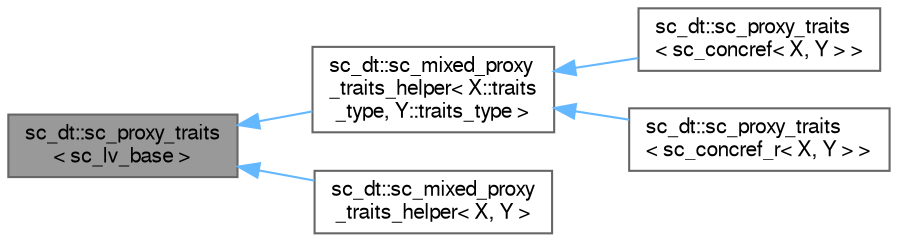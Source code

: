 digraph "sc_dt::sc_proxy_traits&lt; sc_lv_base &gt;"
{
 // LATEX_PDF_SIZE
  bgcolor="transparent";
  edge [fontname=FreeSans,fontsize=10,labelfontname=FreeSans,labelfontsize=10];
  node [fontname=FreeSans,fontsize=10,shape=box,height=0.2,width=0.4];
  rankdir="LR";
  Node1 [id="Node000001",label="sc_dt::sc_proxy_traits\l\< sc_lv_base \>",height=0.2,width=0.4,color="gray40", fillcolor="grey60", style="filled", fontcolor="black",tooltip=" "];
  Node1 -> Node2 [id="edge1_Node000001_Node000002",dir="back",color="steelblue1",style="solid",tooltip=" "];
  Node2 [id="Node000002",label="sc_dt::sc_mixed_proxy\l_traits_helper\< X::traits\l_type, Y::traits_type \>",height=0.2,width=0.4,color="gray40", fillcolor="white", style="filled",URL="$a01661.html",tooltip=" "];
  Node2 -> Node3 [id="edge2_Node000002_Node000003",dir="back",color="steelblue1",style="solid",tooltip=" "];
  Node3 [id="Node000003",label="sc_dt::sc_proxy_traits\l\< sc_concref\< X, Y \> \>",height=0.2,width=0.4,color="gray40", fillcolor="white", style="filled",URL="$a01673.html",tooltip=" "];
  Node2 -> Node4 [id="edge3_Node000002_Node000004",dir="back",color="steelblue1",style="solid",tooltip=" "];
  Node4 [id="Node000004",label="sc_dt::sc_proxy_traits\l\< sc_concref_r\< X, Y \> \>",height=0.2,width=0.4,color="gray40", fillcolor="white", style="filled",URL="$a01669.html",tooltip=" "];
  Node1 -> Node5 [id="edge4_Node000001_Node000005",dir="back",color="steelblue1",style="solid",tooltip=" "];
  Node5 [id="Node000005",label="sc_dt::sc_mixed_proxy\l_traits_helper\< X, Y \>",height=0.2,width=0.4,color="gray40", fillcolor="white", style="filled",URL="$a01661.html",tooltip=" "];
}
